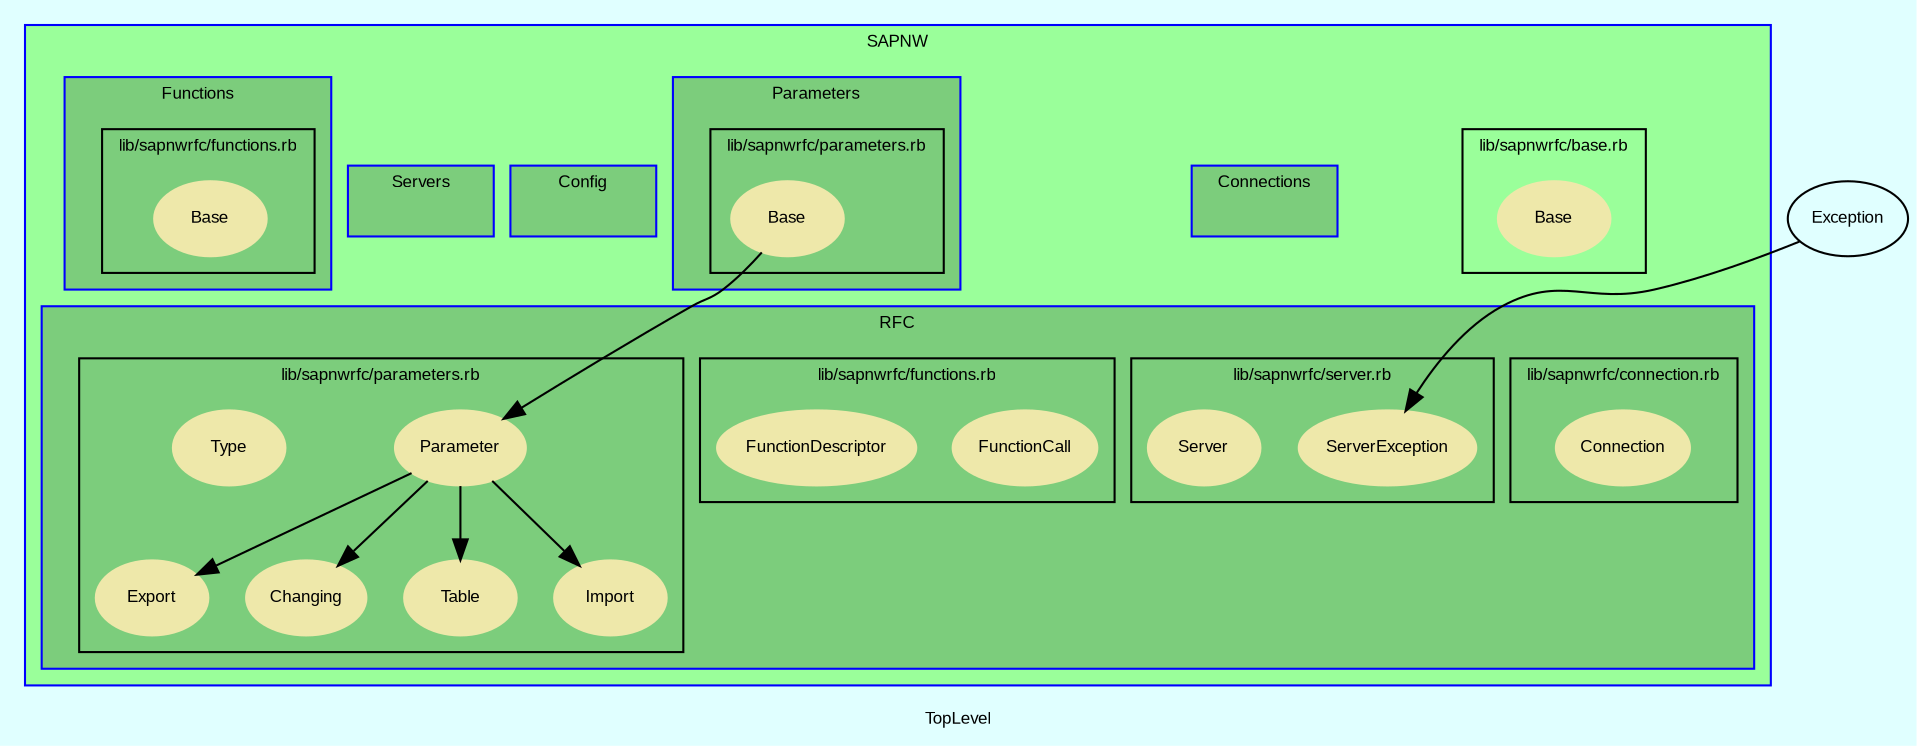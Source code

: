digraph TopLevel {
    label = "TopLevel"
    compound = true
    fontname = Arial
    fontsize = 8
    bgcolor = lightcyan1
    node [
        color = black,
        fontname = Arial,
        fontsize = 8
    ]

    SAPNW__RFC__Parameter -> SAPNW__RFC__Export [

    ]

    SAPNW__RFC__Parameter -> SAPNW__RFC__Changing [

    ]

    SAPNW__RFC__Parameter -> SAPNW__RFC__Table [

    ]

    Exception [
        URL = "classes/Exception.html",
        label = "Exception"
    ]

    Exception -> SAPNW__RFC__ServerException [

    ]

    SAPNW__RFC__Parameter -> SAPNW__RFC__Import [

    ]

    SAPNW__Parameters__Base -> SAPNW__RFC__Parameter [

    ]

    subgraph cluster_SAPNW {
        label = "SAPNW"
        fillcolor = palegreen1
        URL = "classes/SAPNW.html"
        color = blue
        fontname = Arial
        style = filled
        SAPNW [
            shape = plaintext,
            height = 0.01,
            width = 0.01,
            label = ""
        ]

        subgraph cluster_30 {
            label = "lib/sapnwrfc/base.rb"
            color = black
            fontname = Arial
            SAPNW__Base [
                fontcolor = black,
                shape = ellipse,
                URL = "classes/SAPNW/Base.html",
                color = palegoldenrod,
                style = filled,
                label = "Base"
            ]

        }

        subgraph cluster_SAPNW__Connections {
            label = "Connections"
            fillcolor = palegreen3
            URL = "classes/SAPNW/Connections.html"
            color = blue
            fontname = Arial
            style = filled
            SAPNW__Connections [
                shape = plaintext,
                height = 0.01,
                width = 0.75,
                label = ""
            ]

        }

        subgraph cluster_SAPNW__Parameters {
            label = "Parameters"
            fillcolor = palegreen3
            URL = "classes/SAPNW/Parameters.html"
            color = blue
            fontname = Arial
            style = filled
            SAPNW__Parameters [
                shape = plaintext,
                height = 0.01,
                width = 0.01,
                label = ""
            ]

            subgraph cluster_33 {
                label = "lib/sapnwrfc/parameters.rb"
                color = black
                fontname = Arial
                SAPNW__Parameters__Base [
                    fontcolor = black,
                    shape = ellipse,
                    URL = "classes/SAPNW/Parameters/Base.html",
                    color = palegoldenrod,
                    style = filled,
                    label = "Base"
                ]

            }

        }

        subgraph cluster_SAPNW__Config {
            label = "Config"
            fillcolor = palegreen3
            URL = "classes/SAPNW/Config.html"
            color = blue
            fontname = Arial
            style = filled
            SAPNW__Config [
                shape = plaintext,
                height = 0.01,
                width = 0.75,
                label = ""
            ]

        }

        subgraph cluster_SAPNW__RFC {
            label = "RFC"
            fillcolor = palegreen3
            URL = "classes/SAPNW/RFC.html"
            color = blue
            fontname = Arial
            style = filled
            SAPNW__RFC [
                shape = plaintext,
                height = 0.01,
                width = 0.01,
                label = ""
            ]

            subgraph cluster_39 {
                label = "lib/sapnwrfc/connection.rb"
                color = black
                fontname = Arial
                SAPNW__RFC__Connection [
                    fontcolor = black,
                    shape = ellipse,
                    URL = "classes/SAPNW/RFC/Connection.html",
                    color = palegoldenrod,
                    style = filled,
                    label = "Connection"
                ]

            }

            subgraph cluster_38 {
                label = "lib/sapnwrfc/server.rb"
                color = black
                fontname = Arial
                SAPNW__RFC__ServerException [
                    fontcolor = black,
                    shape = ellipse,
                    URL = "classes/SAPNW/RFC/ServerException.html",
                    color = palegoldenrod,
                    style = filled,
                    label = "ServerException"
                ]

                SAPNW__RFC__Server [
                    fontcolor = black,
                    shape = ellipse,
                    URL = "classes/SAPNW/RFC/Server.html",
                    color = palegoldenrod,
                    style = filled,
                    label = "Server"
                ]

            }

            subgraph cluster_37 {
                label = "lib/sapnwrfc/functions.rb"
                color = black
                fontname = Arial
                SAPNW__RFC__FunctionCall [
                    fontcolor = black,
                    shape = ellipse,
                    URL = "classes/SAPNW/RFC/FunctionCall.html",
                    color = palegoldenrod,
                    style = filled,
                    label = "FunctionCall"
                ]

                SAPNW__RFC__FunctionDescriptor [
                    fontcolor = black,
                    shape = ellipse,
                    URL = "classes/SAPNW/RFC/FunctionDescriptor.html",
                    color = palegoldenrod,
                    style = filled,
                    label = "FunctionDescriptor"
                ]

            }

            subgraph cluster_36 {
                label = "lib/sapnwrfc/parameters.rb"
                color = black
                fontname = Arial
                SAPNW__RFC__Export [
                    fontcolor = black,
                    shape = ellipse,
                    URL = "classes/SAPNW/RFC/Export.html",
                    color = palegoldenrod,
                    style = filled,
                    label = "Export"
                ]

                SAPNW__RFC__Changing [
                    fontcolor = black,
                    shape = ellipse,
                    URL = "classes/SAPNW/RFC/Changing.html",
                    color = palegoldenrod,
                    style = filled,
                    label = "Changing"
                ]

                SAPNW__RFC__Table [
                    fontcolor = black,
                    shape = ellipse,
                    URL = "classes/SAPNW/RFC/Table.html",
                    color = palegoldenrod,
                    style = filled,
                    label = "Table"
                ]

                SAPNW__RFC__Import [
                    fontcolor = black,
                    shape = ellipse,
                    URL = "classes/SAPNW/RFC/Import.html",
                    color = palegoldenrod,
                    style = filled,
                    label = "Import"
                ]

                SAPNW__RFC__Parameter [
                    fontcolor = black,
                    shape = ellipse,
                    URL = "classes/SAPNW/RFC/Parameter.html",
                    color = palegoldenrod,
                    style = filled,
                    label = "Parameter"
                ]

                SAPNW__RFC__Type [
                    fontcolor = black,
                    shape = ellipse,
                    URL = "classes/SAPNW/RFC/Type.html",
                    color = palegoldenrod,
                    style = filled,
                    label = "Type"
                ]

            }

        }

        subgraph cluster_SAPNW__Servers {
            label = "Servers"
            fillcolor = palegreen3
            URL = "classes/SAPNW/Servers.html"
            color = blue
            fontname = Arial
            style = filled
            SAPNW__Servers [
                shape = plaintext,
                height = 0.01,
                width = 0.75,
                label = ""
            ]

        }

        subgraph cluster_SAPNW__Functions {
            label = "Functions"
            fillcolor = palegreen3
            URL = "classes/SAPNW/Functions.html"
            color = blue
            fontname = Arial
            style = filled
            SAPNW__Functions [
                shape = plaintext,
                height = 0.01,
                width = 0.01,
                label = ""
            ]

            subgraph cluster_42 {
                label = "lib/sapnwrfc/functions.rb"
                color = black
                fontname = Arial
                SAPNW__Functions__Base [
                    fontcolor = black,
                    shape = ellipse,
                    URL = "classes/SAPNW/Functions/Base.html",
                    color = palegoldenrod,
                    style = filled,
                    label = "Base"
                ]

            }

        }

    }

}

